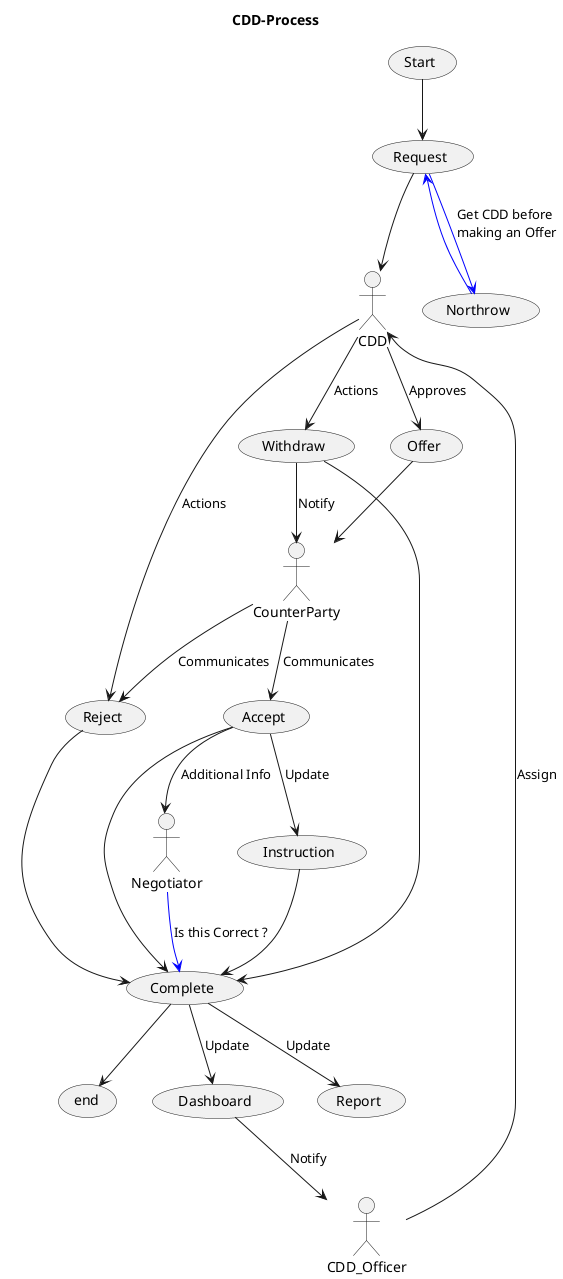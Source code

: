 @startuml CDDProcess

title CDD-Process

(Start) --> (Request)
(Request) --> CDD
(Request) -[#0000FF]-> (Northrow) : Get CDD before \nmaking an Offer
(Northrow) -[#0000FF]-> (Request)  
  
CDD --> (Offer) : Approves
CDD --> (Withdraw) : Actions
CDD --> (Reject) : Actions

(Offer) --> CounterParty  
(Withdraw) --> CounterParty : Notify
CounterParty --> (Accept) : Communicates
CounterParty --> (Reject) : Communicates

(Accept) --> (Complete)
(Accept) --> Negotiator : Additional Info
(Accept) --> (Instruction) : Update
Negotiator -[#0000FF]-> (Complete) : Is this Correct ?
(Instruction) --> (Complete) 

(Reject) --> (Complete)
(Withdraw) --> (Complete)

(Complete) --> (Dashboard) : Update
(Complete) --> (Report) : Update
(Dashboard) --> CDD_Officer : Notify
CDD_Officer --> CDD : Assign
(Complete) --> (end)

@enduml